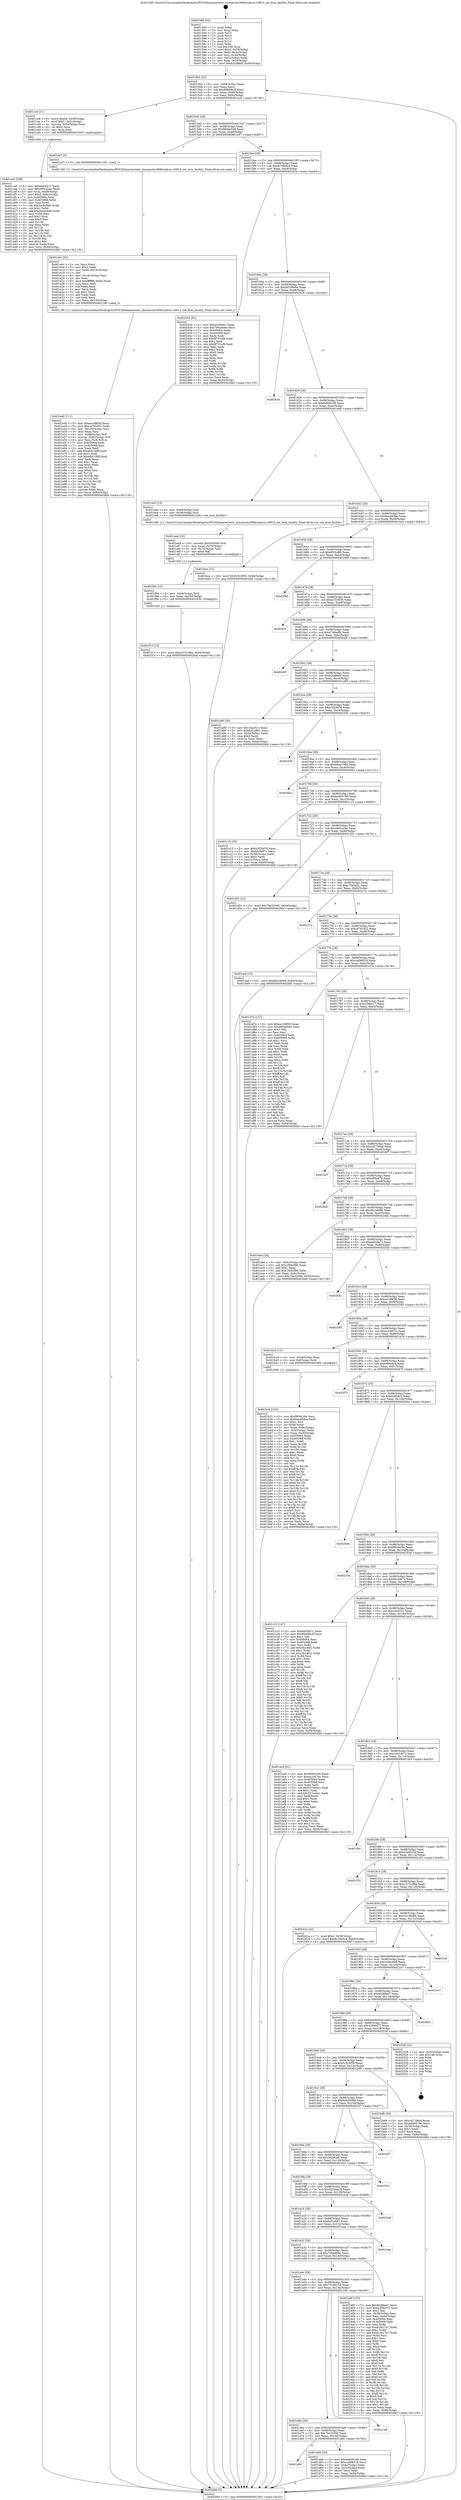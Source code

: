 digraph "0x401580" {
  label = "0x401580 (/mnt/c/Users/mathe/Desktop/tcc/POCII/binaries/extr_linuxarchs390kvmkvm-s390.h_set_kvm_facility_Final-ollvm.out::main(0))"
  labelloc = "t"
  node[shape=record]

  Entry [label="",width=0.3,height=0.3,shape=circle,fillcolor=black,style=filled]
  "0x4015b2" [label="{
     0x4015b2 [32]\l
     | [instrs]\l
     &nbsp;&nbsp;0x4015b2 \<+6\>: mov -0x94(%rbp),%eax\l
     &nbsp;&nbsp;0x4015b8 \<+2\>: mov %eax,%ecx\l
     &nbsp;&nbsp;0x4015ba \<+6\>: sub $0x866d9e3f,%ecx\l
     &nbsp;&nbsp;0x4015c0 \<+6\>: mov %eax,-0x98(%rbp)\l
     &nbsp;&nbsp;0x4015c6 \<+6\>: mov %ecx,-0x9c(%rbp)\l
     &nbsp;&nbsp;0x4015cc \<+6\>: je 0000000000401cc6 \<main+0x746\>\l
  }"]
  "0x401cc6" [label="{
     0x401cc6 [31]\l
     | [instrs]\l
     &nbsp;&nbsp;0x401cc6 \<+8\>: movq $0x64,-0x58(%rbp)\l
     &nbsp;&nbsp;0x401cce \<+7\>: movl $0x1,-0x5c(%rbp)\l
     &nbsp;&nbsp;0x401cd5 \<+4\>: movslq -0x5c(%rbp),%rax\l
     &nbsp;&nbsp;0x401cd9 \<+4\>: shl $0x2,%rax\l
     &nbsp;&nbsp;0x401cdd \<+3\>: mov %rax,%rdi\l
     &nbsp;&nbsp;0x401ce0 \<+5\>: call 0000000000401050 \<malloc@plt\>\l
     | [calls]\l
     &nbsp;&nbsp;0x401050 \{1\} (unknown)\l
  }"]
  "0x4015d2" [label="{
     0x4015d2 [28]\l
     | [instrs]\l
     &nbsp;&nbsp;0x4015d2 \<+5\>: jmp 00000000004015d7 \<main+0x57\>\l
     &nbsp;&nbsp;0x4015d7 \<+6\>: mov -0x98(%rbp),%eax\l
     &nbsp;&nbsp;0x4015dd \<+5\>: sub $0x884de544,%eax\l
     &nbsp;&nbsp;0x4015e2 \<+6\>: mov %eax,-0xa0(%rbp)\l
     &nbsp;&nbsp;0x4015e8 \<+6\>: je 0000000000401e07 \<main+0x887\>\l
  }"]
  Exit [label="",width=0.3,height=0.3,shape=circle,fillcolor=black,style=filled,peripheries=2]
  "0x401e07" [label="{
     0x401e07 [5]\l
     | [instrs]\l
     &nbsp;&nbsp;0x401e07 \<+5\>: call 0000000000401160 \<next_i\>\l
     | [calls]\l
     &nbsp;&nbsp;0x401160 \{1\} (/mnt/c/Users/mathe/Desktop/tcc/POCII/binaries/extr_linuxarchs390kvmkvm-s390.h_set_kvm_facility_Final-ollvm.out::next_i)\l
  }"]
  "0x4015ee" [label="{
     0x4015ee [28]\l
     | [instrs]\l
     &nbsp;&nbsp;0x4015ee \<+5\>: jmp 00000000004015f3 \<main+0x73\>\l
     &nbsp;&nbsp;0x4015f3 \<+6\>: mov -0x98(%rbp),%eax\l
     &nbsp;&nbsp;0x4015f9 \<+5\>: sub $0x8c16b0c4,%eax\l
     &nbsp;&nbsp;0x4015fe \<+6\>: mov %eax,-0xa4(%rbp)\l
     &nbsp;&nbsp;0x401604 \<+6\>: je 0000000000402434 \<main+0xeb4\>\l
  }"]
  "0x401f13" [label="{
     0x401f13 [15]\l
     | [instrs]\l
     &nbsp;&nbsp;0x401f13 \<+10\>: movl $0x2375188a,-0x94(%rbp)\l
     &nbsp;&nbsp;0x401f1d \<+5\>: jmp 00000000004026bf \<main+0x113f\>\l
  }"]
  "0x402434" [label="{
     0x402434 [91]\l
     | [instrs]\l
     &nbsp;&nbsp;0x402434 \<+5\>: mov $0x4026fee7,%eax\l
     &nbsp;&nbsp;0x402439 \<+5\>: mov $0x706a466e,%ecx\l
     &nbsp;&nbsp;0x40243e \<+7\>: mov 0x405064,%edx\l
     &nbsp;&nbsp;0x402445 \<+7\>: mov 0x405068,%esi\l
     &nbsp;&nbsp;0x40244c \<+2\>: mov %edx,%edi\l
     &nbsp;&nbsp;0x40244e \<+6\>: add $0x9f701ef6,%edi\l
     &nbsp;&nbsp;0x402454 \<+3\>: sub $0x1,%edi\l
     &nbsp;&nbsp;0x402457 \<+6\>: sub $0x9f701ef6,%edi\l
     &nbsp;&nbsp;0x40245d \<+3\>: imul %edi,%edx\l
     &nbsp;&nbsp;0x402460 \<+3\>: and $0x1,%edx\l
     &nbsp;&nbsp;0x402463 \<+3\>: cmp $0x0,%edx\l
     &nbsp;&nbsp;0x402466 \<+4\>: sete %r8b\l
     &nbsp;&nbsp;0x40246a \<+3\>: cmp $0xa,%esi\l
     &nbsp;&nbsp;0x40246d \<+4\>: setl %r9b\l
     &nbsp;&nbsp;0x402471 \<+3\>: mov %r8b,%r10b\l
     &nbsp;&nbsp;0x402474 \<+3\>: and %r9b,%r10b\l
     &nbsp;&nbsp;0x402477 \<+3\>: xor %r9b,%r8b\l
     &nbsp;&nbsp;0x40247a \<+3\>: or %r8b,%r10b\l
     &nbsp;&nbsp;0x40247d \<+4\>: test $0x1,%r10b\l
     &nbsp;&nbsp;0x402481 \<+3\>: cmovne %ecx,%eax\l
     &nbsp;&nbsp;0x402484 \<+6\>: mov %eax,-0x94(%rbp)\l
     &nbsp;&nbsp;0x40248a \<+5\>: jmp 00000000004026bf \<main+0x113f\>\l
  }"]
  "0x40160a" [label="{
     0x40160a [28]\l
     | [instrs]\l
     &nbsp;&nbsp;0x40160a \<+5\>: jmp 000000000040160f \<main+0x8f\>\l
     &nbsp;&nbsp;0x40160f \<+6\>: mov -0x98(%rbp),%eax\l
     &nbsp;&nbsp;0x401615 \<+5\>: sub $0x8d108e6e,%eax\l
     &nbsp;&nbsp;0x40161a \<+6\>: mov %eax,-0xa8(%rbp)\l
     &nbsp;&nbsp;0x401620 \<+6\>: je 0000000000402624 \<main+0x10a4\>\l
  }"]
  "0x401f04" [label="{
     0x401f04 [15]\l
     | [instrs]\l
     &nbsp;&nbsp;0x401f04 \<+4\>: mov -0x68(%rbp),%rdi\l
     &nbsp;&nbsp;0x401f08 \<+6\>: mov %eax,-0x154(%rbp)\l
     &nbsp;&nbsp;0x401f0e \<+5\>: call 0000000000401030 \<free@plt\>\l
     | [calls]\l
     &nbsp;&nbsp;0x401030 \{1\} (unknown)\l
  }"]
  "0x402624" [label="{
     0x402624\l
  }", style=dashed]
  "0x401626" [label="{
     0x401626 [28]\l
     | [instrs]\l
     &nbsp;&nbsp;0x401626 \<+5\>: jmp 000000000040162b \<main+0xab\>\l
     &nbsp;&nbsp;0x40162b \<+6\>: mov -0x98(%rbp),%eax\l
     &nbsp;&nbsp;0x401631 \<+5\>: sub $0x8e9d8186,%eax\l
     &nbsp;&nbsp;0x401636 \<+6\>: mov %eax,-0xac(%rbp)\l
     &nbsp;&nbsp;0x40163c \<+6\>: je 0000000000401ee0 \<main+0x960\>\l
  }"]
  "0x401eed" [label="{
     0x401eed [23]\l
     | [instrs]\l
     &nbsp;&nbsp;0x401eed \<+10\>: movabs $0x4030d6,%rdi\l
     &nbsp;&nbsp;0x401ef7 \<+3\>: mov %eax,-0x70(%rbp)\l
     &nbsp;&nbsp;0x401efa \<+3\>: mov -0x70(%rbp),%esi\l
     &nbsp;&nbsp;0x401efd \<+2\>: mov $0x0,%al\l
     &nbsp;&nbsp;0x401eff \<+5\>: call 0000000000401040 \<printf@plt\>\l
     | [calls]\l
     &nbsp;&nbsp;0x401040 \{1\} (unknown)\l
  }"]
  "0x401ee0" [label="{
     0x401ee0 [13]\l
     | [instrs]\l
     &nbsp;&nbsp;0x401ee0 \<+4\>: mov -0x68(%rbp),%rdi\l
     &nbsp;&nbsp;0x401ee4 \<+4\>: mov -0x58(%rbp),%rsi\l
     &nbsp;&nbsp;0x401ee8 \<+5\>: call 00000000004013d0 \<set_kvm_facility\>\l
     | [calls]\l
     &nbsp;&nbsp;0x4013d0 \{1\} (/mnt/c/Users/mathe/Desktop/tcc/POCII/binaries/extr_linuxarchs390kvmkvm-s390.h_set_kvm_facility_Final-ollvm.out::set_kvm_facility)\l
  }"]
  "0x401642" [label="{
     0x401642 [28]\l
     | [instrs]\l
     &nbsp;&nbsp;0x401642 \<+5\>: jmp 0000000000401647 \<main+0xc7\>\l
     &nbsp;&nbsp;0x401647 \<+6\>: mov -0x98(%rbp),%eax\l
     &nbsp;&nbsp;0x40164d \<+5\>: sub $0x9ea484ba,%eax\l
     &nbsp;&nbsp;0x401652 \<+6\>: mov %eax,-0xb0(%rbp)\l
     &nbsp;&nbsp;0x401658 \<+6\>: je 0000000000401bca \<main+0x64a\>\l
  }"]
  "0x401e40" [label="{
     0x401e40 [111]\l
     | [instrs]\l
     &nbsp;&nbsp;0x401e40 \<+5\>: mov $0xea188f39,%ecx\l
     &nbsp;&nbsp;0x401e45 \<+5\>: mov $0xca792452,%edx\l
     &nbsp;&nbsp;0x401e4a \<+6\>: mov -0x150(%rbp),%esi\l
     &nbsp;&nbsp;0x401e50 \<+3\>: imul %eax,%esi\l
     &nbsp;&nbsp;0x401e53 \<+4\>: mov -0x68(%rbp),%r8\l
     &nbsp;&nbsp;0x401e57 \<+4\>: movslq -0x6c(%rbp),%r9\l
     &nbsp;&nbsp;0x401e5b \<+4\>: mov %esi,(%r8,%r9,4)\l
     &nbsp;&nbsp;0x401e5f \<+7\>: mov 0x405064,%eax\l
     &nbsp;&nbsp;0x401e66 \<+7\>: mov 0x405068,%esi\l
     &nbsp;&nbsp;0x401e6d \<+2\>: mov %eax,%edi\l
     &nbsp;&nbsp;0x401e6f \<+6\>: add $0xe6413f9f,%edi\l
     &nbsp;&nbsp;0x401e75 \<+3\>: sub $0x1,%edi\l
     &nbsp;&nbsp;0x401e78 \<+6\>: sub $0xe6413f9f,%edi\l
     &nbsp;&nbsp;0x401e7e \<+3\>: imul %edi,%eax\l
     &nbsp;&nbsp;0x401e81 \<+3\>: and $0x1,%eax\l
     &nbsp;&nbsp;0x401e84 \<+3\>: cmp $0x0,%eax\l
     &nbsp;&nbsp;0x401e87 \<+4\>: sete %r10b\l
     &nbsp;&nbsp;0x401e8b \<+3\>: cmp $0xa,%esi\l
     &nbsp;&nbsp;0x401e8e \<+4\>: setl %r11b\l
     &nbsp;&nbsp;0x401e92 \<+3\>: mov %r10b,%bl\l
     &nbsp;&nbsp;0x401e95 \<+3\>: and %r11b,%bl\l
     &nbsp;&nbsp;0x401e98 \<+3\>: xor %r11b,%r10b\l
     &nbsp;&nbsp;0x401e9b \<+3\>: or %r10b,%bl\l
     &nbsp;&nbsp;0x401e9e \<+3\>: test $0x1,%bl\l
     &nbsp;&nbsp;0x401ea1 \<+3\>: cmovne %edx,%ecx\l
     &nbsp;&nbsp;0x401ea4 \<+6\>: mov %ecx,-0x94(%rbp)\l
     &nbsp;&nbsp;0x401eaa \<+5\>: jmp 00000000004026bf \<main+0x113f\>\l
  }"]
  "0x401bca" [label="{
     0x401bca [15]\l
     | [instrs]\l
     &nbsp;&nbsp;0x401bca \<+10\>: movl $0x5c5c5f50,-0x94(%rbp)\l
     &nbsp;&nbsp;0x401bd4 \<+5\>: jmp 00000000004026bf \<main+0x113f\>\l
  }"]
  "0x40165e" [label="{
     0x40165e [28]\l
     | [instrs]\l
     &nbsp;&nbsp;0x40165e \<+5\>: jmp 0000000000401663 \<main+0xe3\>\l
     &nbsp;&nbsp;0x401663 \<+6\>: mov -0x98(%rbp),%eax\l
     &nbsp;&nbsp;0x401669 \<+5\>: sub $0x9f33c8f9,%eax\l
     &nbsp;&nbsp;0x40166e \<+6\>: mov %eax,-0xb4(%rbp)\l
     &nbsp;&nbsp;0x401674 \<+6\>: je 000000000040206f \<main+0xaef\>\l
  }"]
  "0x401e0c" [label="{
     0x401e0c [52]\l
     | [instrs]\l
     &nbsp;&nbsp;0x401e0c \<+2\>: xor %ecx,%ecx\l
     &nbsp;&nbsp;0x401e0e \<+5\>: mov $0x2,%edx\l
     &nbsp;&nbsp;0x401e13 \<+6\>: mov %edx,-0x14c(%rbp)\l
     &nbsp;&nbsp;0x401e19 \<+1\>: cltd\l
     &nbsp;&nbsp;0x401e1a \<+6\>: mov -0x14c(%rbp),%esi\l
     &nbsp;&nbsp;0x401e20 \<+2\>: idiv %esi\l
     &nbsp;&nbsp;0x401e22 \<+6\>: imul $0xfffffffe,%edx,%edx\l
     &nbsp;&nbsp;0x401e28 \<+2\>: mov %ecx,%edi\l
     &nbsp;&nbsp;0x401e2a \<+2\>: sub %edx,%edi\l
     &nbsp;&nbsp;0x401e2c \<+2\>: mov %ecx,%edx\l
     &nbsp;&nbsp;0x401e2e \<+3\>: sub $0x1,%edx\l
     &nbsp;&nbsp;0x401e31 \<+2\>: add %edx,%edi\l
     &nbsp;&nbsp;0x401e33 \<+2\>: sub %edi,%ecx\l
     &nbsp;&nbsp;0x401e35 \<+6\>: mov %ecx,-0x150(%rbp)\l
     &nbsp;&nbsp;0x401e3b \<+5\>: call 0000000000401160 \<next_i\>\l
     | [calls]\l
     &nbsp;&nbsp;0x401160 \{1\} (/mnt/c/Users/mathe/Desktop/tcc/POCII/binaries/extr_linuxarchs390kvmkvm-s390.h_set_kvm_facility_Final-ollvm.out::next_i)\l
  }"]
  "0x40206f" [label="{
     0x40206f\l
  }", style=dashed]
  "0x40167a" [label="{
     0x40167a [28]\l
     | [instrs]\l
     &nbsp;&nbsp;0x40167a \<+5\>: jmp 000000000040167f \<main+0xff\>\l
     &nbsp;&nbsp;0x40167f \<+6\>: mov -0x98(%rbp),%eax\l
     &nbsp;&nbsp;0x401685 \<+5\>: sub $0xa1f33936,%eax\l
     &nbsp;&nbsp;0x40168a \<+6\>: mov %eax,-0xb8(%rbp)\l
     &nbsp;&nbsp;0x401690 \<+6\>: je 000000000040203f \<main+0xabf\>\l
  }"]
  "0x401a86" [label="{
     0x401a86\l
  }", style=dashed]
  "0x40203f" [label="{
     0x40203f\l
  }", style=dashed]
  "0x401696" [label="{
     0x401696 [28]\l
     | [instrs]\l
     &nbsp;&nbsp;0x401696 \<+5\>: jmp 000000000040169b \<main+0x11b\>\l
     &nbsp;&nbsp;0x40169b \<+6\>: mov -0x98(%rbp),%eax\l
     &nbsp;&nbsp;0x4016a1 \<+5\>: sub $0xa748adfb,%eax\l
     &nbsp;&nbsp;0x4016a6 \<+6\>: mov %eax,-0xbc(%rbp)\l
     &nbsp;&nbsp;0x4016ac \<+6\>: je 000000000040240f \<main+0xe8f\>\l
  }"]
  "0x401d60" [label="{
     0x401d60 [30]\l
     | [instrs]\l
     &nbsp;&nbsp;0x401d60 \<+5\>: mov $0x8e9d8186,%eax\l
     &nbsp;&nbsp;0x401d65 \<+5\>: mov $0xcad98518,%ecx\l
     &nbsp;&nbsp;0x401d6a \<+3\>: mov -0x6c(%rbp),%edx\l
     &nbsp;&nbsp;0x401d6d \<+3\>: cmp -0x5c(%rbp),%edx\l
     &nbsp;&nbsp;0x401d70 \<+3\>: cmovl %ecx,%eax\l
     &nbsp;&nbsp;0x401d73 \<+6\>: mov %eax,-0x94(%rbp)\l
     &nbsp;&nbsp;0x401d79 \<+5\>: jmp 00000000004026bf \<main+0x113f\>\l
  }"]
  "0x40240f" [label="{
     0x40240f\l
  }", style=dashed]
  "0x4016b2" [label="{
     0x4016b2 [28]\l
     | [instrs]\l
     &nbsp;&nbsp;0x4016b2 \<+5\>: jmp 00000000004016b7 \<main+0x137\>\l
     &nbsp;&nbsp;0x4016b7 \<+6\>: mov -0x98(%rbp),%eax\l
     &nbsp;&nbsp;0x4016bd \<+5\>: sub $0xb2cd860f,%eax\l
     &nbsp;&nbsp;0x4016c2 \<+6\>: mov %eax,-0xc0(%rbp)\l
     &nbsp;&nbsp;0x4016c8 \<+6\>: je 0000000000401a90 \<main+0x510\>\l
  }"]
  "0x401a6a" [label="{
     0x401a6a [28]\l
     | [instrs]\l
     &nbsp;&nbsp;0x401a6a \<+5\>: jmp 0000000000401a6f \<main+0x4ef\>\l
     &nbsp;&nbsp;0x401a6f \<+6\>: mov -0x98(%rbp),%eax\l
     &nbsp;&nbsp;0x401a75 \<+5\>: sub $0x76e32090,%eax\l
     &nbsp;&nbsp;0x401a7a \<+6\>: mov %eax,-0x148(%rbp)\l
     &nbsp;&nbsp;0x401a80 \<+6\>: je 0000000000401d60 \<main+0x7e0\>\l
  }"]
  "0x401a90" [label="{
     0x401a90 [30]\l
     | [instrs]\l
     &nbsp;&nbsp;0x401a90 \<+5\>: mov $0x34a451c,%eax\l
     &nbsp;&nbsp;0x401a95 \<+5\>: mov $0x6cf1e881,%ecx\l
     &nbsp;&nbsp;0x401a9a \<+3\>: mov -0x34(%rbp),%edx\l
     &nbsp;&nbsp;0x401a9d \<+3\>: cmp $0x2,%edx\l
     &nbsp;&nbsp;0x401aa0 \<+3\>: cmovne %ecx,%eax\l
     &nbsp;&nbsp;0x401aa3 \<+6\>: mov %eax,-0x94(%rbp)\l
     &nbsp;&nbsp;0x401aa9 \<+5\>: jmp 00000000004026bf \<main+0x113f\>\l
  }"]
  "0x4016ce" [label="{
     0x4016ce [28]\l
     | [instrs]\l
     &nbsp;&nbsp;0x4016ce \<+5\>: jmp 00000000004016d3 \<main+0x153\>\l
     &nbsp;&nbsp;0x4016d3 \<+6\>: mov -0x98(%rbp),%eax\l
     &nbsp;&nbsp;0x4016d9 \<+5\>: sub $0xb3f20d78,%eax\l
     &nbsp;&nbsp;0x4016de \<+6\>: mov %eax,-0xc4(%rbp)\l
     &nbsp;&nbsp;0x4016e4 \<+6\>: je 0000000000402345 \<main+0xdc5\>\l
  }"]
  "0x4026bf" [label="{
     0x4026bf [5]\l
     | [instrs]\l
     &nbsp;&nbsp;0x4026bf \<+5\>: jmp 00000000004015b2 \<main+0x32\>\l
  }"]
  "0x401580" [label="{
     0x401580 [50]\l
     | [instrs]\l
     &nbsp;&nbsp;0x401580 \<+1\>: push %rbp\l
     &nbsp;&nbsp;0x401581 \<+3\>: mov %rsp,%rbp\l
     &nbsp;&nbsp;0x401584 \<+2\>: push %r15\l
     &nbsp;&nbsp;0x401586 \<+2\>: push %r14\l
     &nbsp;&nbsp;0x401588 \<+2\>: push %r13\l
     &nbsp;&nbsp;0x40158a \<+2\>: push %r12\l
     &nbsp;&nbsp;0x40158c \<+1\>: push %rbx\l
     &nbsp;&nbsp;0x40158d \<+7\>: sub $0x148,%rsp\l
     &nbsp;&nbsp;0x401594 \<+7\>: movl $0x0,-0x38(%rbp)\l
     &nbsp;&nbsp;0x40159b \<+3\>: mov %edi,-0x3c(%rbp)\l
     &nbsp;&nbsp;0x40159e \<+4\>: mov %rsi,-0x48(%rbp)\l
     &nbsp;&nbsp;0x4015a2 \<+3\>: mov -0x3c(%rbp),%edi\l
     &nbsp;&nbsp;0x4015a5 \<+3\>: mov %edi,-0x34(%rbp)\l
     &nbsp;&nbsp;0x4015a8 \<+10\>: movl $0xb2cd860f,-0x94(%rbp)\l
  }"]
  "0x4021d8" [label="{
     0x4021d8\l
  }", style=dashed]
  "0x402345" [label="{
     0x402345\l
  }", style=dashed]
  "0x4016ea" [label="{
     0x4016ea [28]\l
     | [instrs]\l
     &nbsp;&nbsp;0x4016ea \<+5\>: jmp 00000000004016ef \<main+0x16f\>\l
     &nbsp;&nbsp;0x4016ef \<+6\>: mov -0x98(%rbp),%eax\l
     &nbsp;&nbsp;0x4016f5 \<+5\>: sub $0xb8aa1960,%eax\l
     &nbsp;&nbsp;0x4016fa \<+6\>: mov %eax,-0xc8(%rbp)\l
     &nbsp;&nbsp;0x401700 \<+6\>: je 00000000004026a1 \<main+0x1121\>\l
  }"]
  "0x401a4e" [label="{
     0x401a4e [28]\l
     | [instrs]\l
     &nbsp;&nbsp;0x401a4e \<+5\>: jmp 0000000000401a53 \<main+0x4d3\>\l
     &nbsp;&nbsp;0x401a53 \<+6\>: mov -0x98(%rbp),%eax\l
     &nbsp;&nbsp;0x401a59 \<+5\>: sub $0x75185154,%eax\l
     &nbsp;&nbsp;0x401a5e \<+6\>: mov %eax,-0x144(%rbp)\l
     &nbsp;&nbsp;0x401a64 \<+6\>: je 00000000004021d8 \<main+0xc58\>\l
  }"]
  "0x4026a1" [label="{
     0x4026a1\l
  }", style=dashed]
  "0x401706" [label="{
     0x401706 [28]\l
     | [instrs]\l
     &nbsp;&nbsp;0x401706 \<+5\>: jmp 000000000040170b \<main+0x18b\>\l
     &nbsp;&nbsp;0x40170b \<+6\>: mov -0x98(%rbp),%eax\l
     &nbsp;&nbsp;0x401711 \<+5\>: sub $0xbd495786,%eax\l
     &nbsp;&nbsp;0x401716 \<+6\>: mov %eax,-0xcc(%rbp)\l
     &nbsp;&nbsp;0x40171c \<+6\>: je 0000000000401c15 \<main+0x695\>\l
  }"]
  "0x40248f" [label="{
     0x40248f [153]\l
     | [instrs]\l
     &nbsp;&nbsp;0x40248f \<+5\>: mov $0x4026fee7,%eax\l
     &nbsp;&nbsp;0x402494 \<+5\>: mov $0x42f06475,%ecx\l
     &nbsp;&nbsp;0x402499 \<+2\>: mov $0x1,%dl\l
     &nbsp;&nbsp;0x40249b \<+3\>: mov -0x38(%rbp),%esi\l
     &nbsp;&nbsp;0x40249e \<+3\>: mov %esi,-0x2c(%rbp)\l
     &nbsp;&nbsp;0x4024a1 \<+7\>: mov 0x405064,%esi\l
     &nbsp;&nbsp;0x4024a8 \<+7\>: mov 0x405068,%edi\l
     &nbsp;&nbsp;0x4024af \<+3\>: mov %esi,%r8d\l
     &nbsp;&nbsp;0x4024b2 \<+7\>: sub $0x41fe17e7,%r8d\l
     &nbsp;&nbsp;0x4024b9 \<+4\>: sub $0x1,%r8d\l
     &nbsp;&nbsp;0x4024bd \<+7\>: add $0x41fe17e7,%r8d\l
     &nbsp;&nbsp;0x4024c4 \<+4\>: imul %r8d,%esi\l
     &nbsp;&nbsp;0x4024c8 \<+3\>: and $0x1,%esi\l
     &nbsp;&nbsp;0x4024cb \<+3\>: cmp $0x0,%esi\l
     &nbsp;&nbsp;0x4024ce \<+4\>: sete %r9b\l
     &nbsp;&nbsp;0x4024d2 \<+3\>: cmp $0xa,%edi\l
     &nbsp;&nbsp;0x4024d5 \<+4\>: setl %r10b\l
     &nbsp;&nbsp;0x4024d9 \<+3\>: mov %r9b,%r11b\l
     &nbsp;&nbsp;0x4024dc \<+4\>: xor $0xff,%r11b\l
     &nbsp;&nbsp;0x4024e0 \<+3\>: mov %r10b,%bl\l
     &nbsp;&nbsp;0x4024e3 \<+3\>: xor $0xff,%bl\l
     &nbsp;&nbsp;0x4024e6 \<+3\>: xor $0x0,%dl\l
     &nbsp;&nbsp;0x4024e9 \<+3\>: mov %r11b,%r14b\l
     &nbsp;&nbsp;0x4024ec \<+4\>: and $0x0,%r14b\l
     &nbsp;&nbsp;0x4024f0 \<+3\>: and %dl,%r9b\l
     &nbsp;&nbsp;0x4024f3 \<+3\>: mov %bl,%r15b\l
     &nbsp;&nbsp;0x4024f6 \<+4\>: and $0x0,%r15b\l
     &nbsp;&nbsp;0x4024fa \<+3\>: and %dl,%r10b\l
     &nbsp;&nbsp;0x4024fd \<+3\>: or %r9b,%r14b\l
     &nbsp;&nbsp;0x402500 \<+3\>: or %r10b,%r15b\l
     &nbsp;&nbsp;0x402503 \<+3\>: xor %r15b,%r14b\l
     &nbsp;&nbsp;0x402506 \<+3\>: or %bl,%r11b\l
     &nbsp;&nbsp;0x402509 \<+4\>: xor $0xff,%r11b\l
     &nbsp;&nbsp;0x40250d \<+3\>: or $0x0,%dl\l
     &nbsp;&nbsp;0x402510 \<+3\>: and %dl,%r11b\l
     &nbsp;&nbsp;0x402513 \<+3\>: or %r11b,%r14b\l
     &nbsp;&nbsp;0x402516 \<+4\>: test $0x1,%r14b\l
     &nbsp;&nbsp;0x40251a \<+3\>: cmovne %ecx,%eax\l
     &nbsp;&nbsp;0x40251d \<+6\>: mov %eax,-0x94(%rbp)\l
     &nbsp;&nbsp;0x402523 \<+5\>: jmp 00000000004026bf \<main+0x113f\>\l
  }"]
  "0x401c15" [label="{
     0x401c15 [30]\l
     | [instrs]\l
     &nbsp;&nbsp;0x401c15 \<+5\>: mov $0xb3f20d78,%eax\l
     &nbsp;&nbsp;0x401c1a \<+5\>: mov $0xfdc5e97a,%ecx\l
     &nbsp;&nbsp;0x401c1f \<+3\>: mov -0x30(%rbp),%edx\l
     &nbsp;&nbsp;0x401c22 \<+3\>: cmp $0x0,%edx\l
     &nbsp;&nbsp;0x401c25 \<+3\>: cmove %ecx,%eax\l
     &nbsp;&nbsp;0x401c28 \<+6\>: mov %eax,-0x94(%rbp)\l
     &nbsp;&nbsp;0x401c2e \<+5\>: jmp 00000000004026bf \<main+0x113f\>\l
  }"]
  "0x401722" [label="{
     0x401722 [28]\l
     | [instrs]\l
     &nbsp;&nbsp;0x401722 \<+5\>: jmp 0000000000401727 \<main+0x1a7\>\l
     &nbsp;&nbsp;0x401727 \<+6\>: mov -0x98(%rbp),%eax\l
     &nbsp;&nbsp;0x40172d \<+5\>: sub $0xc091a24e,%eax\l
     &nbsp;&nbsp;0x401732 \<+6\>: mov %eax,-0xd0(%rbp)\l
     &nbsp;&nbsp;0x401738 \<+6\>: je 0000000000401d51 \<main+0x7d1\>\l
  }"]
  "0x401a32" [label="{
     0x401a32 [28]\l
     | [instrs]\l
     &nbsp;&nbsp;0x401a32 \<+5\>: jmp 0000000000401a37 \<main+0x4b7\>\l
     &nbsp;&nbsp;0x401a37 \<+6\>: mov -0x98(%rbp),%eax\l
     &nbsp;&nbsp;0x401a3d \<+5\>: sub $0x706a466e,%eax\l
     &nbsp;&nbsp;0x401a42 \<+6\>: mov %eax,-0x140(%rbp)\l
     &nbsp;&nbsp;0x401a48 \<+6\>: je 000000000040248f \<main+0xf0f\>\l
  }"]
  "0x401d51" [label="{
     0x401d51 [15]\l
     | [instrs]\l
     &nbsp;&nbsp;0x401d51 \<+10\>: movl $0x76e32090,-0x94(%rbp)\l
     &nbsp;&nbsp;0x401d5b \<+5\>: jmp 00000000004026bf \<main+0x113f\>\l
  }"]
  "0x40173e" [label="{
     0x40173e [28]\l
     | [instrs]\l
     &nbsp;&nbsp;0x40173e \<+5\>: jmp 0000000000401743 \<main+0x1c3\>\l
     &nbsp;&nbsp;0x401743 \<+6\>: mov -0x98(%rbp),%eax\l
     &nbsp;&nbsp;0x401749 \<+5\>: sub $0xc7f45a02,%eax\l
     &nbsp;&nbsp;0x40174e \<+6\>: mov %eax,-0xd4(%rbp)\l
     &nbsp;&nbsp;0x401754 \<+6\>: je 000000000040227a \<main+0xcfa\>\l
  }"]
  "0x401aae" [label="{
     0x401aae\l
  }", style=dashed]
  "0x40227a" [label="{
     0x40227a\l
  }", style=dashed]
  "0x40175a" [label="{
     0x40175a [28]\l
     | [instrs]\l
     &nbsp;&nbsp;0x40175a \<+5\>: jmp 000000000040175f \<main+0x1df\>\l
     &nbsp;&nbsp;0x40175f \<+6\>: mov -0x98(%rbp),%eax\l
     &nbsp;&nbsp;0x401765 \<+5\>: sub $0xca792452,%eax\l
     &nbsp;&nbsp;0x40176a \<+6\>: mov %eax,-0xd8(%rbp)\l
     &nbsp;&nbsp;0x401770 \<+6\>: je 0000000000401eaf \<main+0x92f\>\l
  }"]
  "0x401a16" [label="{
     0x401a16 [28]\l
     | [instrs]\l
     &nbsp;&nbsp;0x401a16 \<+5\>: jmp 0000000000401a1b \<main+0x49b\>\l
     &nbsp;&nbsp;0x401a1b \<+6\>: mov -0x98(%rbp),%eax\l
     &nbsp;&nbsp;0x401a21 \<+5\>: sub $0x6cf1e881,%eax\l
     &nbsp;&nbsp;0x401a26 \<+6\>: mov %eax,-0x13c(%rbp)\l
     &nbsp;&nbsp;0x401a2c \<+6\>: je 0000000000401aae \<main+0x52e\>\l
  }"]
  "0x401eaf" [label="{
     0x401eaf [15]\l
     | [instrs]\l
     &nbsp;&nbsp;0x401eaf \<+10\>: movl $0xd6ccd098,-0x94(%rbp)\l
     &nbsp;&nbsp;0x401eb9 \<+5\>: jmp 00000000004026bf \<main+0x113f\>\l
  }"]
  "0x401776" [label="{
     0x401776 [28]\l
     | [instrs]\l
     &nbsp;&nbsp;0x401776 \<+5\>: jmp 000000000040177b \<main+0x1fb\>\l
     &nbsp;&nbsp;0x40177b \<+6\>: mov -0x98(%rbp),%eax\l
     &nbsp;&nbsp;0x401781 \<+5\>: sub $0xcad98518,%eax\l
     &nbsp;&nbsp;0x401786 \<+6\>: mov %eax,-0xdc(%rbp)\l
     &nbsp;&nbsp;0x40178c \<+6\>: je 0000000000401d7e \<main+0x7fe\>\l
  }"]
  "0x4022e8" [label="{
     0x4022e8\l
  }", style=dashed]
  "0x401d7e" [label="{
     0x401d7e [137]\l
     | [instrs]\l
     &nbsp;&nbsp;0x401d7e \<+5\>: mov $0xea188f39,%eax\l
     &nbsp;&nbsp;0x401d83 \<+5\>: mov $0x884de544,%ecx\l
     &nbsp;&nbsp;0x401d88 \<+2\>: mov $0x1,%dl\l
     &nbsp;&nbsp;0x401d8a \<+2\>: xor %esi,%esi\l
     &nbsp;&nbsp;0x401d8c \<+7\>: mov 0x405064,%edi\l
     &nbsp;&nbsp;0x401d93 \<+8\>: mov 0x405068,%r8d\l
     &nbsp;&nbsp;0x401d9b \<+3\>: sub $0x1,%esi\l
     &nbsp;&nbsp;0x401d9e \<+3\>: mov %edi,%r9d\l
     &nbsp;&nbsp;0x401da1 \<+3\>: add %esi,%r9d\l
     &nbsp;&nbsp;0x401da4 \<+4\>: imul %r9d,%edi\l
     &nbsp;&nbsp;0x401da8 \<+3\>: and $0x1,%edi\l
     &nbsp;&nbsp;0x401dab \<+3\>: cmp $0x0,%edi\l
     &nbsp;&nbsp;0x401dae \<+4\>: sete %r10b\l
     &nbsp;&nbsp;0x401db2 \<+4\>: cmp $0xa,%r8d\l
     &nbsp;&nbsp;0x401db6 \<+4\>: setl %r11b\l
     &nbsp;&nbsp;0x401dba \<+3\>: mov %r10b,%bl\l
     &nbsp;&nbsp;0x401dbd \<+3\>: xor $0xff,%bl\l
     &nbsp;&nbsp;0x401dc0 \<+3\>: mov %r11b,%r14b\l
     &nbsp;&nbsp;0x401dc3 \<+4\>: xor $0xff,%r14b\l
     &nbsp;&nbsp;0x401dc7 \<+3\>: xor $0x1,%dl\l
     &nbsp;&nbsp;0x401dca \<+3\>: mov %bl,%r15b\l
     &nbsp;&nbsp;0x401dcd \<+4\>: and $0xff,%r15b\l
     &nbsp;&nbsp;0x401dd1 \<+3\>: and %dl,%r10b\l
     &nbsp;&nbsp;0x401dd4 \<+3\>: mov %r14b,%r12b\l
     &nbsp;&nbsp;0x401dd7 \<+4\>: and $0xff,%r12b\l
     &nbsp;&nbsp;0x401ddb \<+3\>: and %dl,%r11b\l
     &nbsp;&nbsp;0x401dde \<+3\>: or %r10b,%r15b\l
     &nbsp;&nbsp;0x401de1 \<+3\>: or %r11b,%r12b\l
     &nbsp;&nbsp;0x401de4 \<+3\>: xor %r12b,%r15b\l
     &nbsp;&nbsp;0x401de7 \<+3\>: or %r14b,%bl\l
     &nbsp;&nbsp;0x401dea \<+3\>: xor $0xff,%bl\l
     &nbsp;&nbsp;0x401ded \<+3\>: or $0x1,%dl\l
     &nbsp;&nbsp;0x401df0 \<+2\>: and %dl,%bl\l
     &nbsp;&nbsp;0x401df2 \<+3\>: or %bl,%r15b\l
     &nbsp;&nbsp;0x401df5 \<+4\>: test $0x1,%r15b\l
     &nbsp;&nbsp;0x401df9 \<+3\>: cmovne %ecx,%eax\l
     &nbsp;&nbsp;0x401dfc \<+6\>: mov %eax,-0x94(%rbp)\l
     &nbsp;&nbsp;0x401e02 \<+5\>: jmp 00000000004026bf \<main+0x113f\>\l
  }"]
  "0x401792" [label="{
     0x401792 [28]\l
     | [instrs]\l
     &nbsp;&nbsp;0x401792 \<+5\>: jmp 0000000000401797 \<main+0x217\>\l
     &nbsp;&nbsp;0x401797 \<+6\>: mov -0x98(%rbp),%eax\l
     &nbsp;&nbsp;0x40179d \<+5\>: sub $0xcc56ec17,%eax\l
     &nbsp;&nbsp;0x4017a2 \<+6\>: mov %eax,-0xe0(%rbp)\l
     &nbsp;&nbsp;0x4017a8 \<+6\>: je 0000000000402354 \<main+0xdd4\>\l
  }"]
  "0x4019fa" [label="{
     0x4019fa [28]\l
     | [instrs]\l
     &nbsp;&nbsp;0x4019fa \<+5\>: jmp 00000000004019ff \<main+0x47f\>\l
     &nbsp;&nbsp;0x4019ff \<+6\>: mov -0x98(%rbp),%eax\l
     &nbsp;&nbsp;0x401a05 \<+5\>: sub $0x6259ae29,%eax\l
     &nbsp;&nbsp;0x401a0a \<+6\>: mov %eax,-0x138(%rbp)\l
     &nbsp;&nbsp;0x401a10 \<+6\>: je 00000000004022e8 \<main+0xd68\>\l
  }"]
  "0x402354" [label="{
     0x402354\l
  }", style=dashed]
  "0x4017ae" [label="{
     0x4017ae [28]\l
     | [instrs]\l
     &nbsp;&nbsp;0x4017ae \<+5\>: jmp 00000000004017b3 \<main+0x233\>\l
     &nbsp;&nbsp;0x4017b3 \<+6\>: mov -0x98(%rbp),%eax\l
     &nbsp;&nbsp;0x4017b9 \<+5\>: sub $0xcd27d8a6,%eax\l
     &nbsp;&nbsp;0x4017be \<+6\>: mov %eax,-0xe4(%rbp)\l
     &nbsp;&nbsp;0x4017c4 \<+6\>: je 0000000000401bf7 \<main+0x677\>\l
  }"]
  "0x401f22" [label="{
     0x401f22\l
  }", style=dashed]
  "0x401bf7" [label="{
     0x401bf7\l
  }", style=dashed]
  "0x4017ca" [label="{
     0x4017ca [28]\l
     | [instrs]\l
     &nbsp;&nbsp;0x4017ca \<+5\>: jmp 00000000004017cf \<main+0x24f\>\l
     &nbsp;&nbsp;0x4017cf \<+6\>: mov -0x98(%rbp),%eax\l
     &nbsp;&nbsp;0x4017d5 \<+5\>: sub $0xcf0fc078,%eax\l
     &nbsp;&nbsp;0x4017da \<+6\>: mov %eax,-0xe8(%rbp)\l
     &nbsp;&nbsp;0x4017e0 \<+6\>: je 00000000004025e5 \<main+0x1065\>\l
  }"]
  "0x4019de" [label="{
     0x4019de [28]\l
     | [instrs]\l
     &nbsp;&nbsp;0x4019de \<+5\>: jmp 00000000004019e3 \<main+0x463\>\l
     &nbsp;&nbsp;0x4019e3 \<+6\>: mov -0x98(%rbp),%eax\l
     &nbsp;&nbsp;0x4019e9 \<+5\>: sub $0x5f1b63af,%eax\l
     &nbsp;&nbsp;0x4019ee \<+6\>: mov %eax,-0x134(%rbp)\l
     &nbsp;&nbsp;0x4019f4 \<+6\>: je 0000000000401f22 \<main+0x9a2\>\l
  }"]
  "0x4025e5" [label="{
     0x4025e5\l
  }", style=dashed]
  "0x4017e6" [label="{
     0x4017e6 [28]\l
     | [instrs]\l
     &nbsp;&nbsp;0x4017e6 \<+5\>: jmp 00000000004017eb \<main+0x26b\>\l
     &nbsp;&nbsp;0x4017eb \<+6\>: mov -0x98(%rbp),%eax\l
     &nbsp;&nbsp;0x4017f1 \<+5\>: sub $0xd6ccd098,%eax\l
     &nbsp;&nbsp;0x4017f6 \<+6\>: mov %eax,-0xec(%rbp)\l
     &nbsp;&nbsp;0x4017fc \<+6\>: je 0000000000401ebe \<main+0x93e\>\l
  }"]
  "0x4022f7" [label="{
     0x4022f7\l
  }", style=dashed]
  "0x401ebe" [label="{
     0x401ebe [34]\l
     | [instrs]\l
     &nbsp;&nbsp;0x401ebe \<+3\>: mov -0x6c(%rbp),%eax\l
     &nbsp;&nbsp;0x401ec1 \<+5\>: sub $0x1f46c886,%eax\l
     &nbsp;&nbsp;0x401ec6 \<+3\>: add $0x1,%eax\l
     &nbsp;&nbsp;0x401ec9 \<+5\>: add $0x1f46c886,%eax\l
     &nbsp;&nbsp;0x401ece \<+3\>: mov %eax,-0x6c(%rbp)\l
     &nbsp;&nbsp;0x401ed1 \<+10\>: movl $0x76e32090,-0x94(%rbp)\l
     &nbsp;&nbsp;0x401edb \<+5\>: jmp 00000000004026bf \<main+0x113f\>\l
  }"]
  "0x401802" [label="{
     0x401802 [28]\l
     | [instrs]\l
     &nbsp;&nbsp;0x401802 \<+5\>: jmp 0000000000401807 \<main+0x287\>\l
     &nbsp;&nbsp;0x401807 \<+6\>: mov -0x98(%rbp),%eax\l
     &nbsp;&nbsp;0x40180d \<+5\>: sub $0xe0d3fa71,%eax\l
     &nbsp;&nbsp;0x401812 \<+6\>: mov %eax,-0xf0(%rbp)\l
     &nbsp;&nbsp;0x401818 \<+6\>: je 000000000040255c \<main+0xfdc\>\l
  }"]
  "0x401ce5" [label="{
     0x401ce5 [108]\l
     | [instrs]\l
     &nbsp;&nbsp;0x401ce5 \<+5\>: mov $0xe0d3fa71,%ecx\l
     &nbsp;&nbsp;0x401cea \<+5\>: mov $0xc091a24e,%edx\l
     &nbsp;&nbsp;0x401cef \<+4\>: mov %rax,-0x68(%rbp)\l
     &nbsp;&nbsp;0x401cf3 \<+7\>: movl $0x0,-0x6c(%rbp)\l
     &nbsp;&nbsp;0x401cfa \<+7\>: mov 0x405064,%esi\l
     &nbsp;&nbsp;0x401d01 \<+8\>: mov 0x405068,%r8d\l
     &nbsp;&nbsp;0x401d09 \<+3\>: mov %esi,%r9d\l
     &nbsp;&nbsp;0x401d0c \<+7\>: sub $0x5ecbc8d6,%r9d\l
     &nbsp;&nbsp;0x401d13 \<+4\>: sub $0x1,%r9d\l
     &nbsp;&nbsp;0x401d17 \<+7\>: add $0x5ecbc8d6,%r9d\l
     &nbsp;&nbsp;0x401d1e \<+4\>: imul %r9d,%esi\l
     &nbsp;&nbsp;0x401d22 \<+3\>: and $0x1,%esi\l
     &nbsp;&nbsp;0x401d25 \<+3\>: cmp $0x0,%esi\l
     &nbsp;&nbsp;0x401d28 \<+4\>: sete %r10b\l
     &nbsp;&nbsp;0x401d2c \<+4\>: cmp $0xa,%r8d\l
     &nbsp;&nbsp;0x401d30 \<+4\>: setl %r11b\l
     &nbsp;&nbsp;0x401d34 \<+3\>: mov %r10b,%bl\l
     &nbsp;&nbsp;0x401d37 \<+3\>: and %r11b,%bl\l
     &nbsp;&nbsp;0x401d3a \<+3\>: xor %r11b,%r10b\l
     &nbsp;&nbsp;0x401d3d \<+3\>: or %r10b,%bl\l
     &nbsp;&nbsp;0x401d40 \<+3\>: test $0x1,%bl\l
     &nbsp;&nbsp;0x401d43 \<+3\>: cmovne %edx,%ecx\l
     &nbsp;&nbsp;0x401d46 \<+6\>: mov %ecx,-0x94(%rbp)\l
     &nbsp;&nbsp;0x401d4c \<+5\>: jmp 00000000004026bf \<main+0x113f\>\l
  }"]
  "0x40255c" [label="{
     0x40255c\l
  }", style=dashed]
  "0x40181e" [label="{
     0x40181e [28]\l
     | [instrs]\l
     &nbsp;&nbsp;0x40181e \<+5\>: jmp 0000000000401823 \<main+0x2a3\>\l
     &nbsp;&nbsp;0x401823 \<+6\>: mov -0x98(%rbp),%eax\l
     &nbsp;&nbsp;0x401829 \<+5\>: sub $0xea188f39,%eax\l
     &nbsp;&nbsp;0x40182e \<+6\>: mov %eax,-0xf4(%rbp)\l
     &nbsp;&nbsp;0x401834 \<+6\>: je 0000000000402595 \<main+0x1015\>\l
  }"]
  "0x4019c2" [label="{
     0x4019c2 [28]\l
     | [instrs]\l
     &nbsp;&nbsp;0x4019c2 \<+5\>: jmp 00000000004019c7 \<main+0x447\>\l
     &nbsp;&nbsp;0x4019c7 \<+6\>: mov -0x98(%rbp),%eax\l
     &nbsp;&nbsp;0x4019cd \<+5\>: sub $0x5d435998,%eax\l
     &nbsp;&nbsp;0x4019d2 \<+6\>: mov %eax,-0x130(%rbp)\l
     &nbsp;&nbsp;0x4019d8 \<+6\>: je 00000000004022f7 \<main+0xd77\>\l
  }"]
  "0x402595" [label="{
     0x402595\l
  }", style=dashed]
  "0x40183a" [label="{
     0x40183a [28]\l
     | [instrs]\l
     &nbsp;&nbsp;0x40183a \<+5\>: jmp 000000000040183f \<main+0x2bf\>\l
     &nbsp;&nbsp;0x40183f \<+6\>: mov -0x98(%rbp),%eax\l
     &nbsp;&nbsp;0x401845 \<+5\>: sub $0xec2447ec,%eax\l
     &nbsp;&nbsp;0x40184a \<+6\>: mov %eax,-0xf8(%rbp)\l
     &nbsp;&nbsp;0x401850 \<+6\>: je 0000000000401b24 \<main+0x5a4\>\l
  }"]
  "0x401bd9" [label="{
     0x401bd9 [30]\l
     | [instrs]\l
     &nbsp;&nbsp;0x401bd9 \<+5\>: mov $0xcd27d8a6,%eax\l
     &nbsp;&nbsp;0x401bde \<+5\>: mov $0xbd495786,%ecx\l
     &nbsp;&nbsp;0x401be3 \<+3\>: mov -0x30(%rbp),%edx\l
     &nbsp;&nbsp;0x401be6 \<+3\>: cmp $0x1,%edx\l
     &nbsp;&nbsp;0x401be9 \<+3\>: cmovl %ecx,%eax\l
     &nbsp;&nbsp;0x401bec \<+6\>: mov %eax,-0x94(%rbp)\l
     &nbsp;&nbsp;0x401bf2 \<+5\>: jmp 00000000004026bf \<main+0x113f\>\l
  }"]
  "0x401b24" [label="{
     0x401b24 [13]\l
     | [instrs]\l
     &nbsp;&nbsp;0x401b24 \<+4\>: mov -0x48(%rbp),%rax\l
     &nbsp;&nbsp;0x401b28 \<+4\>: mov 0x8(%rax),%rdi\l
     &nbsp;&nbsp;0x401b2c \<+5\>: call 0000000000401060 \<atoi@plt\>\l
     | [calls]\l
     &nbsp;&nbsp;0x401060 \{1\} (unknown)\l
  }"]
  "0x401856" [label="{
     0x401856 [28]\l
     | [instrs]\l
     &nbsp;&nbsp;0x401856 \<+5\>: jmp 000000000040185b \<main+0x2db\>\l
     &nbsp;&nbsp;0x40185b \<+6\>: mov -0x98(%rbp),%eax\l
     &nbsp;&nbsp;0x401861 \<+5\>: sub $0xef06cbe4,%eax\l
     &nbsp;&nbsp;0x401866 \<+6\>: mov %eax,-0xfc(%rbp)\l
     &nbsp;&nbsp;0x40186c \<+6\>: je 000000000040267f \<main+0x10ff\>\l
  }"]
  "0x4019a6" [label="{
     0x4019a6 [28]\l
     | [instrs]\l
     &nbsp;&nbsp;0x4019a6 \<+5\>: jmp 00000000004019ab \<main+0x42b\>\l
     &nbsp;&nbsp;0x4019ab \<+6\>: mov -0x98(%rbp),%eax\l
     &nbsp;&nbsp;0x4019b1 \<+5\>: sub $0x5c5c5f50,%eax\l
     &nbsp;&nbsp;0x4019b6 \<+6\>: mov %eax,-0x12c(%rbp)\l
     &nbsp;&nbsp;0x4019bc \<+6\>: je 0000000000401bd9 \<main+0x659\>\l
  }"]
  "0x40267f" [label="{
     0x40267f\l
  }", style=dashed]
  "0x401872" [label="{
     0x401872 [28]\l
     | [instrs]\l
     &nbsp;&nbsp;0x401872 \<+5\>: jmp 0000000000401877 \<main+0x2f7\>\l
     &nbsp;&nbsp;0x401877 \<+6\>: mov -0x98(%rbp),%eax\l
     &nbsp;&nbsp;0x40187d \<+5\>: sub $0xf2df5dc1,%eax\l
     &nbsp;&nbsp;0x401882 \<+6\>: mov %eax,-0x100(%rbp)\l
     &nbsp;&nbsp;0x401888 \<+6\>: je 000000000040204e \<main+0xace\>\l
  }"]
  "0x402528" [label="{
     0x402528 [21]\l
     | [instrs]\l
     &nbsp;&nbsp;0x402528 \<+3\>: mov -0x2c(%rbp),%eax\l
     &nbsp;&nbsp;0x40252b \<+7\>: add $0x148,%rsp\l
     &nbsp;&nbsp;0x402532 \<+1\>: pop %rbx\l
     &nbsp;&nbsp;0x402533 \<+2\>: pop %r12\l
     &nbsp;&nbsp;0x402535 \<+2\>: pop %r13\l
     &nbsp;&nbsp;0x402537 \<+2\>: pop %r14\l
     &nbsp;&nbsp;0x402539 \<+2\>: pop %r15\l
     &nbsp;&nbsp;0x40253b \<+1\>: pop %rbp\l
     &nbsp;&nbsp;0x40253c \<+1\>: ret\l
  }"]
  "0x40204e" [label="{
     0x40204e\l
  }", style=dashed]
  "0x40188e" [label="{
     0x40188e [28]\l
     | [instrs]\l
     &nbsp;&nbsp;0x40188e \<+5\>: jmp 0000000000401893 \<main+0x313\>\l
     &nbsp;&nbsp;0x401893 \<+6\>: mov -0x98(%rbp),%eax\l
     &nbsp;&nbsp;0x401899 \<+5\>: sub $0xf900e29e,%eax\l
     &nbsp;&nbsp;0x40189e \<+6\>: mov %eax,-0x104(%rbp)\l
     &nbsp;&nbsp;0x4018a4 \<+6\>: je 000000000040253d \<main+0xfbd\>\l
  }"]
  "0x40198a" [label="{
     0x40198a [28]\l
     | [instrs]\l
     &nbsp;&nbsp;0x40198a \<+5\>: jmp 000000000040198f \<main+0x40f\>\l
     &nbsp;&nbsp;0x40198f \<+6\>: mov -0x98(%rbp),%eax\l
     &nbsp;&nbsp;0x401995 \<+5\>: sub $0x42f06475,%eax\l
     &nbsp;&nbsp;0x40199a \<+6\>: mov %eax,-0x128(%rbp)\l
     &nbsp;&nbsp;0x4019a0 \<+6\>: je 0000000000402528 \<main+0xfa8\>\l
  }"]
  "0x40253d" [label="{
     0x40253d\l
  }", style=dashed]
  "0x4018aa" [label="{
     0x4018aa [28]\l
     | [instrs]\l
     &nbsp;&nbsp;0x4018aa \<+5\>: jmp 00000000004018af \<main+0x32f\>\l
     &nbsp;&nbsp;0x4018af \<+6\>: mov -0x98(%rbp),%eax\l
     &nbsp;&nbsp;0x4018b5 \<+5\>: sub $0xfdc5e97a,%eax\l
     &nbsp;&nbsp;0x4018ba \<+6\>: mov %eax,-0x108(%rbp)\l
     &nbsp;&nbsp;0x4018c0 \<+6\>: je 0000000000401c33 \<main+0x6b3\>\l
  }"]
  "0x4026b5" [label="{
     0x4026b5\l
  }", style=dashed]
  "0x401c33" [label="{
     0x401c33 [147]\l
     | [instrs]\l
     &nbsp;&nbsp;0x401c33 \<+5\>: mov $0xe0d3fa71,%eax\l
     &nbsp;&nbsp;0x401c38 \<+5\>: mov $0x866d9e3f,%ecx\l
     &nbsp;&nbsp;0x401c3d \<+2\>: mov $0x1,%dl\l
     &nbsp;&nbsp;0x401c3f \<+7\>: mov 0x405064,%esi\l
     &nbsp;&nbsp;0x401c46 \<+7\>: mov 0x405068,%edi\l
     &nbsp;&nbsp;0x401c4d \<+3\>: mov %esi,%r8d\l
     &nbsp;&nbsp;0x401c50 \<+7\>: add $0xcfa14fc2,%r8d\l
     &nbsp;&nbsp;0x401c57 \<+4\>: sub $0x1,%r8d\l
     &nbsp;&nbsp;0x401c5b \<+7\>: sub $0xcfa14fc2,%r8d\l
     &nbsp;&nbsp;0x401c62 \<+4\>: imul %r8d,%esi\l
     &nbsp;&nbsp;0x401c66 \<+3\>: and $0x1,%esi\l
     &nbsp;&nbsp;0x401c69 \<+3\>: cmp $0x0,%esi\l
     &nbsp;&nbsp;0x401c6c \<+4\>: sete %r9b\l
     &nbsp;&nbsp;0x401c70 \<+3\>: cmp $0xa,%edi\l
     &nbsp;&nbsp;0x401c73 \<+4\>: setl %r10b\l
     &nbsp;&nbsp;0x401c77 \<+3\>: mov %r9b,%r11b\l
     &nbsp;&nbsp;0x401c7a \<+4\>: xor $0xff,%r11b\l
     &nbsp;&nbsp;0x401c7e \<+3\>: mov %r10b,%bl\l
     &nbsp;&nbsp;0x401c81 \<+3\>: xor $0xff,%bl\l
     &nbsp;&nbsp;0x401c84 \<+3\>: xor $0x0,%dl\l
     &nbsp;&nbsp;0x401c87 \<+3\>: mov %r11b,%r14b\l
     &nbsp;&nbsp;0x401c8a \<+4\>: and $0x0,%r14b\l
     &nbsp;&nbsp;0x401c8e \<+3\>: and %dl,%r9b\l
     &nbsp;&nbsp;0x401c91 \<+3\>: mov %bl,%r15b\l
     &nbsp;&nbsp;0x401c94 \<+4\>: and $0x0,%r15b\l
     &nbsp;&nbsp;0x401c98 \<+3\>: and %dl,%r10b\l
     &nbsp;&nbsp;0x401c9b \<+3\>: or %r9b,%r14b\l
     &nbsp;&nbsp;0x401c9e \<+3\>: or %r10b,%r15b\l
     &nbsp;&nbsp;0x401ca1 \<+3\>: xor %r15b,%r14b\l
     &nbsp;&nbsp;0x401ca4 \<+3\>: or %bl,%r11b\l
     &nbsp;&nbsp;0x401ca7 \<+4\>: xor $0xff,%r11b\l
     &nbsp;&nbsp;0x401cab \<+3\>: or $0x0,%dl\l
     &nbsp;&nbsp;0x401cae \<+3\>: and %dl,%r11b\l
     &nbsp;&nbsp;0x401cb1 \<+3\>: or %r11b,%r14b\l
     &nbsp;&nbsp;0x401cb4 \<+4\>: test $0x1,%r14b\l
     &nbsp;&nbsp;0x401cb8 \<+3\>: cmovne %ecx,%eax\l
     &nbsp;&nbsp;0x401cbb \<+6\>: mov %eax,-0x94(%rbp)\l
     &nbsp;&nbsp;0x401cc1 \<+5\>: jmp 00000000004026bf \<main+0x113f\>\l
  }"]
  "0x4018c6" [label="{
     0x4018c6 [28]\l
     | [instrs]\l
     &nbsp;&nbsp;0x4018c6 \<+5\>: jmp 00000000004018cb \<main+0x34b\>\l
     &nbsp;&nbsp;0x4018cb \<+6\>: mov -0x98(%rbp),%eax\l
     &nbsp;&nbsp;0x4018d1 \<+5\>: sub $0x34a451c,%eax\l
     &nbsp;&nbsp;0x4018d6 \<+6\>: mov %eax,-0x10c(%rbp)\l
     &nbsp;&nbsp;0x4018dc \<+6\>: je 0000000000401ac9 \<main+0x549\>\l
  }"]
  "0x40196e" [label="{
     0x40196e [28]\l
     | [instrs]\l
     &nbsp;&nbsp;0x40196e \<+5\>: jmp 0000000000401973 \<main+0x3f3\>\l
     &nbsp;&nbsp;0x401973 \<+6\>: mov -0x98(%rbp),%eax\l
     &nbsp;&nbsp;0x401979 \<+5\>: sub $0x4026fee7,%eax\l
     &nbsp;&nbsp;0x40197e \<+6\>: mov %eax,-0x124(%rbp)\l
     &nbsp;&nbsp;0x401984 \<+6\>: je 00000000004026b5 \<main+0x1135\>\l
  }"]
  "0x401ac9" [label="{
     0x401ac9 [91]\l
     | [instrs]\l
     &nbsp;&nbsp;0x401ac9 \<+5\>: mov $0xf900e29e,%eax\l
     &nbsp;&nbsp;0x401ace \<+5\>: mov $0xec2447ec,%ecx\l
     &nbsp;&nbsp;0x401ad3 \<+7\>: mov 0x405064,%edx\l
     &nbsp;&nbsp;0x401ada \<+7\>: mov 0x405068,%esi\l
     &nbsp;&nbsp;0x401ae1 \<+2\>: mov %edx,%edi\l
     &nbsp;&nbsp;0x401ae3 \<+6\>: sub $0x527eeba1,%edi\l
     &nbsp;&nbsp;0x401ae9 \<+3\>: sub $0x1,%edi\l
     &nbsp;&nbsp;0x401aec \<+6\>: add $0x527eeba1,%edi\l
     &nbsp;&nbsp;0x401af2 \<+3\>: imul %edi,%edx\l
     &nbsp;&nbsp;0x401af5 \<+3\>: and $0x1,%edx\l
     &nbsp;&nbsp;0x401af8 \<+3\>: cmp $0x0,%edx\l
     &nbsp;&nbsp;0x401afb \<+4\>: sete %r8b\l
     &nbsp;&nbsp;0x401aff \<+3\>: cmp $0xa,%esi\l
     &nbsp;&nbsp;0x401b02 \<+4\>: setl %r9b\l
     &nbsp;&nbsp;0x401b06 \<+3\>: mov %r8b,%r10b\l
     &nbsp;&nbsp;0x401b09 \<+3\>: and %r9b,%r10b\l
     &nbsp;&nbsp;0x401b0c \<+3\>: xor %r9b,%r8b\l
     &nbsp;&nbsp;0x401b0f \<+3\>: or %r8b,%r10b\l
     &nbsp;&nbsp;0x401b12 \<+4\>: test $0x1,%r10b\l
     &nbsp;&nbsp;0x401b16 \<+3\>: cmovne %ecx,%eax\l
     &nbsp;&nbsp;0x401b19 \<+6\>: mov %eax,-0x94(%rbp)\l
     &nbsp;&nbsp;0x401b1f \<+5\>: jmp 00000000004026bf \<main+0x113f\>\l
  }"]
  "0x4018e2" [label="{
     0x4018e2 [28]\l
     | [instrs]\l
     &nbsp;&nbsp;0x4018e2 \<+5\>: jmp 00000000004018e7 \<main+0x367\>\l
     &nbsp;&nbsp;0x4018e7 \<+6\>: mov -0x98(%rbp),%eax\l
     &nbsp;&nbsp;0x4018ed \<+5\>: sub $0x1ee1de7a,%eax\l
     &nbsp;&nbsp;0x4018f2 \<+6\>: mov %eax,-0x110(%rbp)\l
     &nbsp;&nbsp;0x4018f8 \<+6\>: je 0000000000401fb5 \<main+0xa35\>\l
  }"]
  "0x401b31" [label="{
     0x401b31 [153]\l
     | [instrs]\l
     &nbsp;&nbsp;0x401b31 \<+5\>: mov $0xf900e29e,%ecx\l
     &nbsp;&nbsp;0x401b36 \<+5\>: mov $0x9ea484ba,%edx\l
     &nbsp;&nbsp;0x401b3b \<+3\>: mov $0x1,%sil\l
     &nbsp;&nbsp;0x401b3e \<+3\>: xor %r8d,%r8d\l
     &nbsp;&nbsp;0x401b41 \<+3\>: mov %eax,-0x4c(%rbp)\l
     &nbsp;&nbsp;0x401b44 \<+3\>: mov -0x4c(%rbp),%eax\l
     &nbsp;&nbsp;0x401b47 \<+3\>: mov %eax,-0x30(%rbp)\l
     &nbsp;&nbsp;0x401b4a \<+7\>: mov 0x405064,%eax\l
     &nbsp;&nbsp;0x401b51 \<+8\>: mov 0x405068,%r9d\l
     &nbsp;&nbsp;0x401b59 \<+4\>: sub $0x1,%r8d\l
     &nbsp;&nbsp;0x401b5d \<+3\>: mov %eax,%r10d\l
     &nbsp;&nbsp;0x401b60 \<+3\>: add %r8d,%r10d\l
     &nbsp;&nbsp;0x401b63 \<+4\>: imul %r10d,%eax\l
     &nbsp;&nbsp;0x401b67 \<+3\>: and $0x1,%eax\l
     &nbsp;&nbsp;0x401b6a \<+3\>: cmp $0x0,%eax\l
     &nbsp;&nbsp;0x401b6d \<+4\>: sete %r11b\l
     &nbsp;&nbsp;0x401b71 \<+4\>: cmp $0xa,%r9d\l
     &nbsp;&nbsp;0x401b75 \<+3\>: setl %bl\l
     &nbsp;&nbsp;0x401b78 \<+3\>: mov %r11b,%r14b\l
     &nbsp;&nbsp;0x401b7b \<+4\>: xor $0xff,%r14b\l
     &nbsp;&nbsp;0x401b7f \<+3\>: mov %bl,%r15b\l
     &nbsp;&nbsp;0x401b82 \<+4\>: xor $0xff,%r15b\l
     &nbsp;&nbsp;0x401b86 \<+4\>: xor $0x0,%sil\l
     &nbsp;&nbsp;0x401b8a \<+3\>: mov %r14b,%r12b\l
     &nbsp;&nbsp;0x401b8d \<+4\>: and $0x0,%r12b\l
     &nbsp;&nbsp;0x401b91 \<+3\>: and %sil,%r11b\l
     &nbsp;&nbsp;0x401b94 \<+3\>: mov %r15b,%r13b\l
     &nbsp;&nbsp;0x401b97 \<+4\>: and $0x0,%r13b\l
     &nbsp;&nbsp;0x401b9b \<+3\>: and %sil,%bl\l
     &nbsp;&nbsp;0x401b9e \<+3\>: or %r11b,%r12b\l
     &nbsp;&nbsp;0x401ba1 \<+3\>: or %bl,%r13b\l
     &nbsp;&nbsp;0x401ba4 \<+3\>: xor %r13b,%r12b\l
     &nbsp;&nbsp;0x401ba7 \<+3\>: or %r15b,%r14b\l
     &nbsp;&nbsp;0x401baa \<+4\>: xor $0xff,%r14b\l
     &nbsp;&nbsp;0x401bae \<+4\>: or $0x0,%sil\l
     &nbsp;&nbsp;0x401bb2 \<+3\>: and %sil,%r14b\l
     &nbsp;&nbsp;0x401bb5 \<+3\>: or %r14b,%r12b\l
     &nbsp;&nbsp;0x401bb8 \<+4\>: test $0x1,%r12b\l
     &nbsp;&nbsp;0x401bbc \<+3\>: cmovne %edx,%ecx\l
     &nbsp;&nbsp;0x401bbf \<+6\>: mov %ecx,-0x94(%rbp)\l
     &nbsp;&nbsp;0x401bc5 \<+5\>: jmp 00000000004026bf \<main+0x113f\>\l
  }"]
  "0x4021e7" [label="{
     0x4021e7\l
  }", style=dashed]
  "0x401fb5" [label="{
     0x401fb5\l
  }", style=dashed]
  "0x4018fe" [label="{
     0x4018fe [28]\l
     | [instrs]\l
     &nbsp;&nbsp;0x4018fe \<+5\>: jmp 0000000000401903 \<main+0x383\>\l
     &nbsp;&nbsp;0x401903 \<+6\>: mov -0x98(%rbp),%eax\l
     &nbsp;&nbsp;0x401909 \<+5\>: sub $0x22e031bf,%eax\l
     &nbsp;&nbsp;0x40190e \<+6\>: mov %eax,-0x114(%rbp)\l
     &nbsp;&nbsp;0x401914 \<+6\>: je 0000000000402102 \<main+0xb82\>\l
  }"]
  "0x401952" [label="{
     0x401952 [28]\l
     | [instrs]\l
     &nbsp;&nbsp;0x401952 \<+5\>: jmp 0000000000401957 \<main+0x3d7\>\l
     &nbsp;&nbsp;0x401957 \<+6\>: mov -0x98(%rbp),%eax\l
     &nbsp;&nbsp;0x40195d \<+5\>: sub $0x2e0ec946,%eax\l
     &nbsp;&nbsp;0x401962 \<+6\>: mov %eax,-0x120(%rbp)\l
     &nbsp;&nbsp;0x401968 \<+6\>: je 00000000004021e7 \<main+0xc67\>\l
  }"]
  "0x402102" [label="{
     0x402102\l
  }", style=dashed]
  "0x40191a" [label="{
     0x40191a [28]\l
     | [instrs]\l
     &nbsp;&nbsp;0x40191a \<+5\>: jmp 000000000040191f \<main+0x39f\>\l
     &nbsp;&nbsp;0x40191f \<+6\>: mov -0x98(%rbp),%eax\l
     &nbsp;&nbsp;0x401925 \<+5\>: sub $0x2375188a,%eax\l
     &nbsp;&nbsp;0x40192a \<+6\>: mov %eax,-0x118(%rbp)\l
     &nbsp;&nbsp;0x401930 \<+6\>: je 000000000040241e \<main+0xe9e\>\l
  }"]
  "0x4023af" [label="{
     0x4023af\l
  }", style=dashed]
  "0x40241e" [label="{
     0x40241e [22]\l
     | [instrs]\l
     &nbsp;&nbsp;0x40241e \<+7\>: movl $0x0,-0x38(%rbp)\l
     &nbsp;&nbsp;0x402425 \<+10\>: movl $0x8c16b0c4,-0x94(%rbp)\l
     &nbsp;&nbsp;0x40242f \<+5\>: jmp 00000000004026bf \<main+0x113f\>\l
  }"]
  "0x401936" [label="{
     0x401936 [28]\l
     | [instrs]\l
     &nbsp;&nbsp;0x401936 \<+5\>: jmp 000000000040193b \<main+0x3bb\>\l
     &nbsp;&nbsp;0x40193b \<+6\>: mov -0x98(%rbp),%eax\l
     &nbsp;&nbsp;0x401941 \<+5\>: sub $0x2b109d8b,%eax\l
     &nbsp;&nbsp;0x401946 \<+6\>: mov %eax,-0x11c(%rbp)\l
     &nbsp;&nbsp;0x40194c \<+6\>: je 00000000004023af \<main+0xe2f\>\l
  }"]
  Entry -> "0x401580" [label=" 1"]
  "0x4015b2" -> "0x401cc6" [label=" 1"]
  "0x4015b2" -> "0x4015d2" [label=" 19"]
  "0x402528" -> Exit [label=" 1"]
  "0x4015d2" -> "0x401e07" [label=" 1"]
  "0x4015d2" -> "0x4015ee" [label=" 18"]
  "0x40248f" -> "0x4026bf" [label=" 1"]
  "0x4015ee" -> "0x402434" [label=" 1"]
  "0x4015ee" -> "0x40160a" [label=" 17"]
  "0x402434" -> "0x4026bf" [label=" 1"]
  "0x40160a" -> "0x402624" [label=" 0"]
  "0x40160a" -> "0x401626" [label=" 17"]
  "0x40241e" -> "0x4026bf" [label=" 1"]
  "0x401626" -> "0x401ee0" [label=" 1"]
  "0x401626" -> "0x401642" [label=" 16"]
  "0x401f13" -> "0x4026bf" [label=" 1"]
  "0x401642" -> "0x401bca" [label=" 1"]
  "0x401642" -> "0x40165e" [label=" 15"]
  "0x401f04" -> "0x401f13" [label=" 1"]
  "0x40165e" -> "0x40206f" [label=" 0"]
  "0x40165e" -> "0x40167a" [label=" 15"]
  "0x401eed" -> "0x401f04" [label=" 1"]
  "0x40167a" -> "0x40203f" [label=" 0"]
  "0x40167a" -> "0x401696" [label=" 15"]
  "0x401ee0" -> "0x401eed" [label=" 1"]
  "0x401696" -> "0x40240f" [label=" 0"]
  "0x401696" -> "0x4016b2" [label=" 15"]
  "0x401ebe" -> "0x4026bf" [label=" 1"]
  "0x4016b2" -> "0x401a90" [label=" 1"]
  "0x4016b2" -> "0x4016ce" [label=" 14"]
  "0x401a90" -> "0x4026bf" [label=" 1"]
  "0x401580" -> "0x4015b2" [label=" 1"]
  "0x4026bf" -> "0x4015b2" [label=" 19"]
  "0x401e40" -> "0x4026bf" [label=" 1"]
  "0x4016ce" -> "0x402345" [label=" 0"]
  "0x4016ce" -> "0x4016ea" [label=" 14"]
  "0x401e0c" -> "0x401e40" [label=" 1"]
  "0x4016ea" -> "0x4026a1" [label=" 0"]
  "0x4016ea" -> "0x401706" [label=" 14"]
  "0x401d7e" -> "0x4026bf" [label=" 1"]
  "0x401706" -> "0x401c15" [label=" 1"]
  "0x401706" -> "0x401722" [label=" 13"]
  "0x401d60" -> "0x4026bf" [label=" 2"]
  "0x401722" -> "0x401d51" [label=" 1"]
  "0x401722" -> "0x40173e" [label=" 12"]
  "0x401a6a" -> "0x401d60" [label=" 2"]
  "0x40173e" -> "0x40227a" [label=" 0"]
  "0x40173e" -> "0x40175a" [label=" 12"]
  "0x401eaf" -> "0x4026bf" [label=" 1"]
  "0x40175a" -> "0x401eaf" [label=" 1"]
  "0x40175a" -> "0x401776" [label=" 11"]
  "0x401a4e" -> "0x4021d8" [label=" 0"]
  "0x401776" -> "0x401d7e" [label=" 1"]
  "0x401776" -> "0x401792" [label=" 10"]
  "0x401e07" -> "0x401e0c" [label=" 1"]
  "0x401792" -> "0x402354" [label=" 0"]
  "0x401792" -> "0x4017ae" [label=" 10"]
  "0x401a32" -> "0x40248f" [label=" 1"]
  "0x4017ae" -> "0x401bf7" [label=" 0"]
  "0x4017ae" -> "0x4017ca" [label=" 10"]
  "0x401a6a" -> "0x401a86" [label=" 0"]
  "0x4017ca" -> "0x4025e5" [label=" 0"]
  "0x4017ca" -> "0x4017e6" [label=" 10"]
  "0x401a16" -> "0x401aae" [label=" 0"]
  "0x4017e6" -> "0x401ebe" [label=" 1"]
  "0x4017e6" -> "0x401802" [label=" 9"]
  "0x401a4e" -> "0x401a6a" [label=" 2"]
  "0x401802" -> "0x40255c" [label=" 0"]
  "0x401802" -> "0x40181e" [label=" 9"]
  "0x4019fa" -> "0x4022e8" [label=" 0"]
  "0x40181e" -> "0x402595" [label=" 0"]
  "0x40181e" -> "0x40183a" [label=" 9"]
  "0x401a32" -> "0x401a4e" [label=" 2"]
  "0x40183a" -> "0x401b24" [label=" 1"]
  "0x40183a" -> "0x401856" [label=" 8"]
  "0x4019de" -> "0x4019fa" [label=" 3"]
  "0x401856" -> "0x40267f" [label=" 0"]
  "0x401856" -> "0x401872" [label=" 8"]
  "0x401a16" -> "0x401a32" [label=" 3"]
  "0x401872" -> "0x40204e" [label=" 0"]
  "0x401872" -> "0x40188e" [label=" 8"]
  "0x4019c2" -> "0x4019de" [label=" 3"]
  "0x40188e" -> "0x40253d" [label=" 0"]
  "0x40188e" -> "0x4018aa" [label=" 8"]
  "0x4019fa" -> "0x401a16" [label=" 3"]
  "0x4018aa" -> "0x401c33" [label=" 1"]
  "0x4018aa" -> "0x4018c6" [label=" 7"]
  "0x401d51" -> "0x4026bf" [label=" 1"]
  "0x4018c6" -> "0x401ac9" [label=" 1"]
  "0x4018c6" -> "0x4018e2" [label=" 6"]
  "0x401ac9" -> "0x4026bf" [label=" 1"]
  "0x401b24" -> "0x401b31" [label=" 1"]
  "0x401b31" -> "0x4026bf" [label=" 1"]
  "0x401bca" -> "0x4026bf" [label=" 1"]
  "0x401cc6" -> "0x401ce5" [label=" 1"]
  "0x4018e2" -> "0x401fb5" [label=" 0"]
  "0x4018e2" -> "0x4018fe" [label=" 6"]
  "0x401c33" -> "0x4026bf" [label=" 1"]
  "0x4018fe" -> "0x402102" [label=" 0"]
  "0x4018fe" -> "0x40191a" [label=" 6"]
  "0x401bd9" -> "0x4026bf" [label=" 1"]
  "0x40191a" -> "0x40241e" [label=" 1"]
  "0x40191a" -> "0x401936" [label=" 5"]
  "0x4019a6" -> "0x4019c2" [label=" 3"]
  "0x401936" -> "0x4023af" [label=" 0"]
  "0x401936" -> "0x401952" [label=" 5"]
  "0x401c15" -> "0x4026bf" [label=" 1"]
  "0x401952" -> "0x4021e7" [label=" 0"]
  "0x401952" -> "0x40196e" [label=" 5"]
  "0x401ce5" -> "0x4026bf" [label=" 1"]
  "0x40196e" -> "0x4026b5" [label=" 0"]
  "0x40196e" -> "0x40198a" [label=" 5"]
  "0x4019c2" -> "0x4022f7" [label=" 0"]
  "0x40198a" -> "0x402528" [label=" 1"]
  "0x40198a" -> "0x4019a6" [label=" 4"]
  "0x4019de" -> "0x401f22" [label=" 0"]
  "0x4019a6" -> "0x401bd9" [label=" 1"]
}

